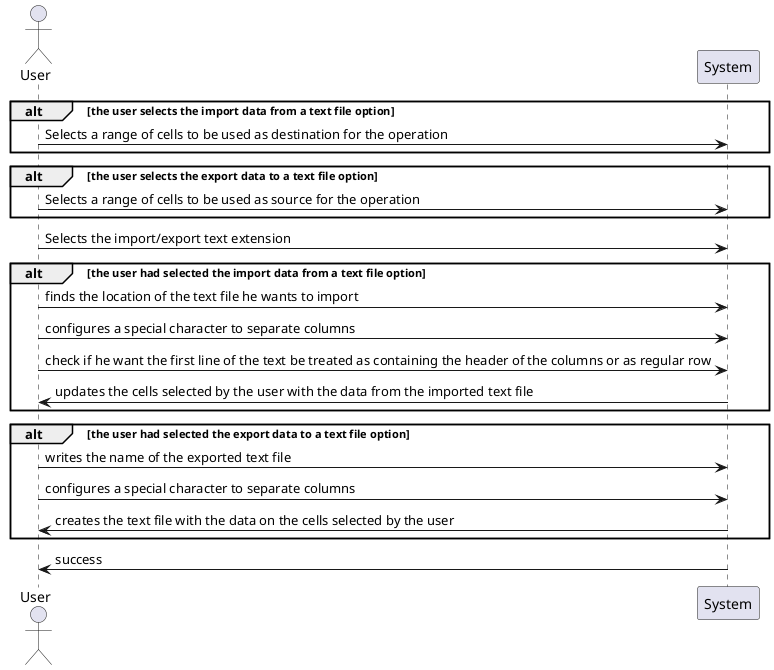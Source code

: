 @startuml ipc04.1_analysis.png

actor User

participant "System" as s

alt the user selects the import data from a text file option
User->s: Selects a range of cells to be used as destination for the operation
end

alt the user selects the export data to a text file option
User->s: Selects a range of cells to be used as source for the operation
end

User->s: Selects the import/export text extension

alt the user had selected the import data from a text file option
User->s: finds the location of the text file he wants to import
User->s: configures a special character to separate columns
User->s: check if he want the first line of the text be treated as containing the header of the columns or as regular row
s->User: updates the cells selected by the user with the data from the imported text file
end

alt the user had selected the export data to a text file option
User->s: writes the name of the exported text file
User->s: configures a special character to separate columns
s->User: creates the text file with the data on the cells selected by the user
end

s->User: success

@enduml
